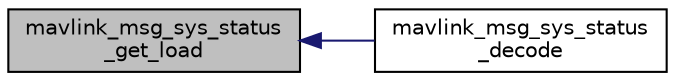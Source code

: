 digraph "mavlink_msg_sys_status_get_load"
{
 // INTERACTIVE_SVG=YES
  edge [fontname="Helvetica",fontsize="10",labelfontname="Helvetica",labelfontsize="10"];
  node [fontname="Helvetica",fontsize="10",shape=record];
  rankdir="LR";
  Node1 [label="mavlink_msg_sys_status\l_get_load",height=0.2,width=0.4,color="black", fillcolor="grey75", style="filled" fontcolor="black"];
  Node1 -> Node2 [dir="back",color="midnightblue",fontsize="10",style="solid",fontname="Helvetica"];
  Node2 [label="mavlink_msg_sys_status\l_decode",height=0.2,width=0.4,color="black", fillcolor="white", style="filled",URL="$v1_80_2common_2mavlink__msg__sys__status_8h.html#a4be98a862e69632757cf7f0b9ce29983",tooltip="Decode a sys_status message into a struct. "];
}
